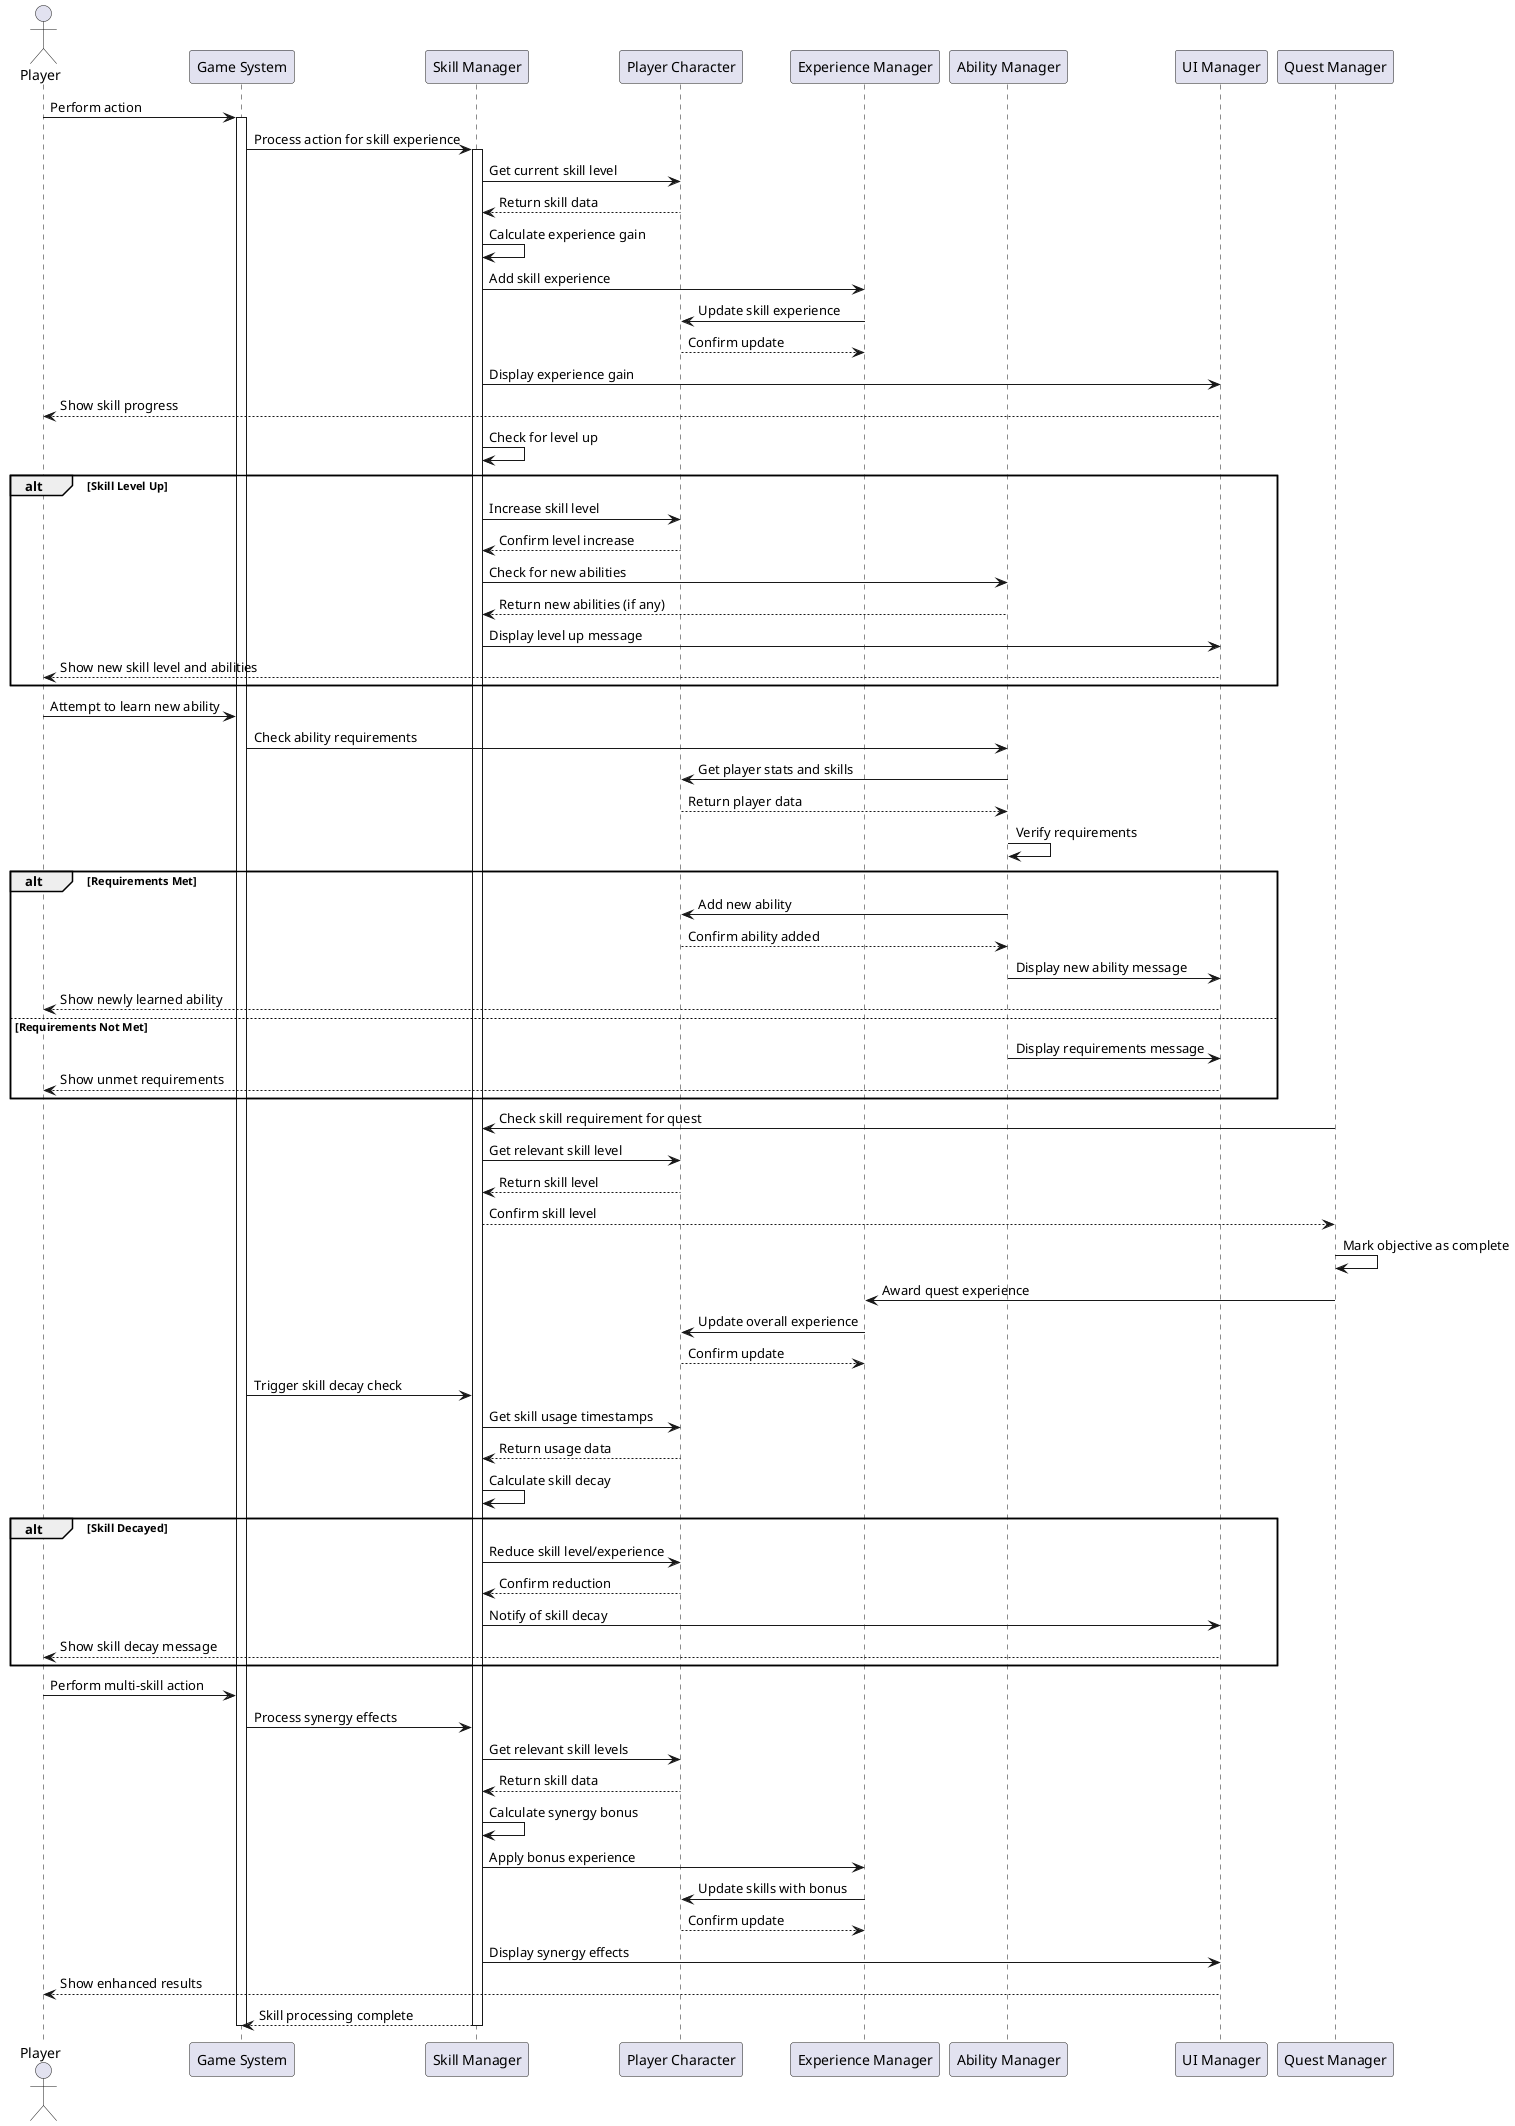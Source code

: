 @startuml
actor Player
participant "Game System" as Game
participant "Skill Manager" as SkillMgr
participant "Player Character" as PlayerChar
participant "Experience Manager" as ExpMgr
participant "Ability Manager" as AbilityMgr
participant "UI Manager" as UIMgr
participant "Quest Manager" as QuestMgr

' Player performs skill-related action
Player -> Game: Perform action
activate Game
Game -> SkillMgr: Process action for skill experience
activate SkillMgr
SkillMgr -> PlayerChar: Get current skill level
PlayerChar --> SkillMgr: Return skill data
SkillMgr -> SkillMgr: Calculate experience gain
SkillMgr -> ExpMgr: Add skill experience
ExpMgr -> PlayerChar: Update skill experience
PlayerChar --> ExpMgr: Confirm update
SkillMgr -> UIMgr: Display experience gain
UIMgr --> Player: Show skill progress

' Skill level up
SkillMgr -> SkillMgr: Check for level up
alt Skill Level Up
    SkillMgr -> PlayerChar: Increase skill level
    PlayerChar --> SkillMgr: Confirm level increase
    SkillMgr -> AbilityMgr: Check for new abilities
    AbilityMgr --> SkillMgr: Return new abilities (if any)
    SkillMgr -> UIMgr: Display level up message
    UIMgr --> Player: Show new skill level and abilities
end

' Learning new ability
Player -> Game: Attempt to learn new ability
Game -> AbilityMgr: Check ability requirements
AbilityMgr -> PlayerChar: Get player stats and skills
PlayerChar --> AbilityMgr: Return player data
AbilityMgr -> AbilityMgr: Verify requirements
alt Requirements Met
    AbilityMgr -> PlayerChar: Add new ability
    PlayerChar --> AbilityMgr: Confirm ability added
    AbilityMgr -> UIMgr: Display new ability message
    UIMgr --> Player: Show newly learned ability
else Requirements Not Met
    AbilityMgr -> UIMgr: Display requirements message
    UIMgr --> Player: Show unmet requirements
end

' Skill-based quest completion
QuestMgr -> SkillMgr: Check skill requirement for quest
SkillMgr -> PlayerChar: Get relevant skill level
PlayerChar --> SkillMgr: Return skill level
SkillMgr --> QuestMgr: Confirm skill level
QuestMgr -> QuestMgr: Mark objective as complete
QuestMgr -> ExpMgr: Award quest experience
ExpMgr -> PlayerChar: Update overall experience
PlayerChar --> ExpMgr: Confirm update

' Skill decay from inactivity
Game -> SkillMgr: Trigger skill decay check
SkillMgr -> PlayerChar: Get skill usage timestamps
PlayerChar --> SkillMgr: Return usage data
SkillMgr -> SkillMgr: Calculate skill decay
alt Skill Decayed
    SkillMgr -> PlayerChar: Reduce skill level/experience
    PlayerChar --> SkillMgr: Confirm reduction
    SkillMgr -> UIMgr: Notify of skill decay
    UIMgr --> Player: Show skill decay message
end

' Synergy between skills
Player -> Game: Perform multi-skill action
Game -> SkillMgr: Process synergy effects
SkillMgr -> PlayerChar: Get relevant skill levels
PlayerChar --> SkillMgr: Return skill data
SkillMgr -> SkillMgr: Calculate synergy bonus
SkillMgr -> ExpMgr: Apply bonus experience
ExpMgr -> PlayerChar: Update skills with bonus
PlayerChar --> ExpMgr: Confirm update
SkillMgr -> UIMgr: Display synergy effects
UIMgr --> Player: Show enhanced results

SkillMgr --> Game: Skill processing complete
deactivate SkillMgr
deactivate Game
@enduml
